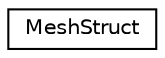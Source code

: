 digraph "Graphical Class Hierarchy"
{
  edge [fontname="Helvetica",fontsize="10",labelfontname="Helvetica",labelfontsize="10"];
  node [fontname="Helvetica",fontsize="10",shape=record];
  rankdir="LR";
  Node0 [label="MeshStruct",height=0.2,width=0.4,color="black", fillcolor="white", style="filled",URL="$struct_mesh_struct.html"];
}

